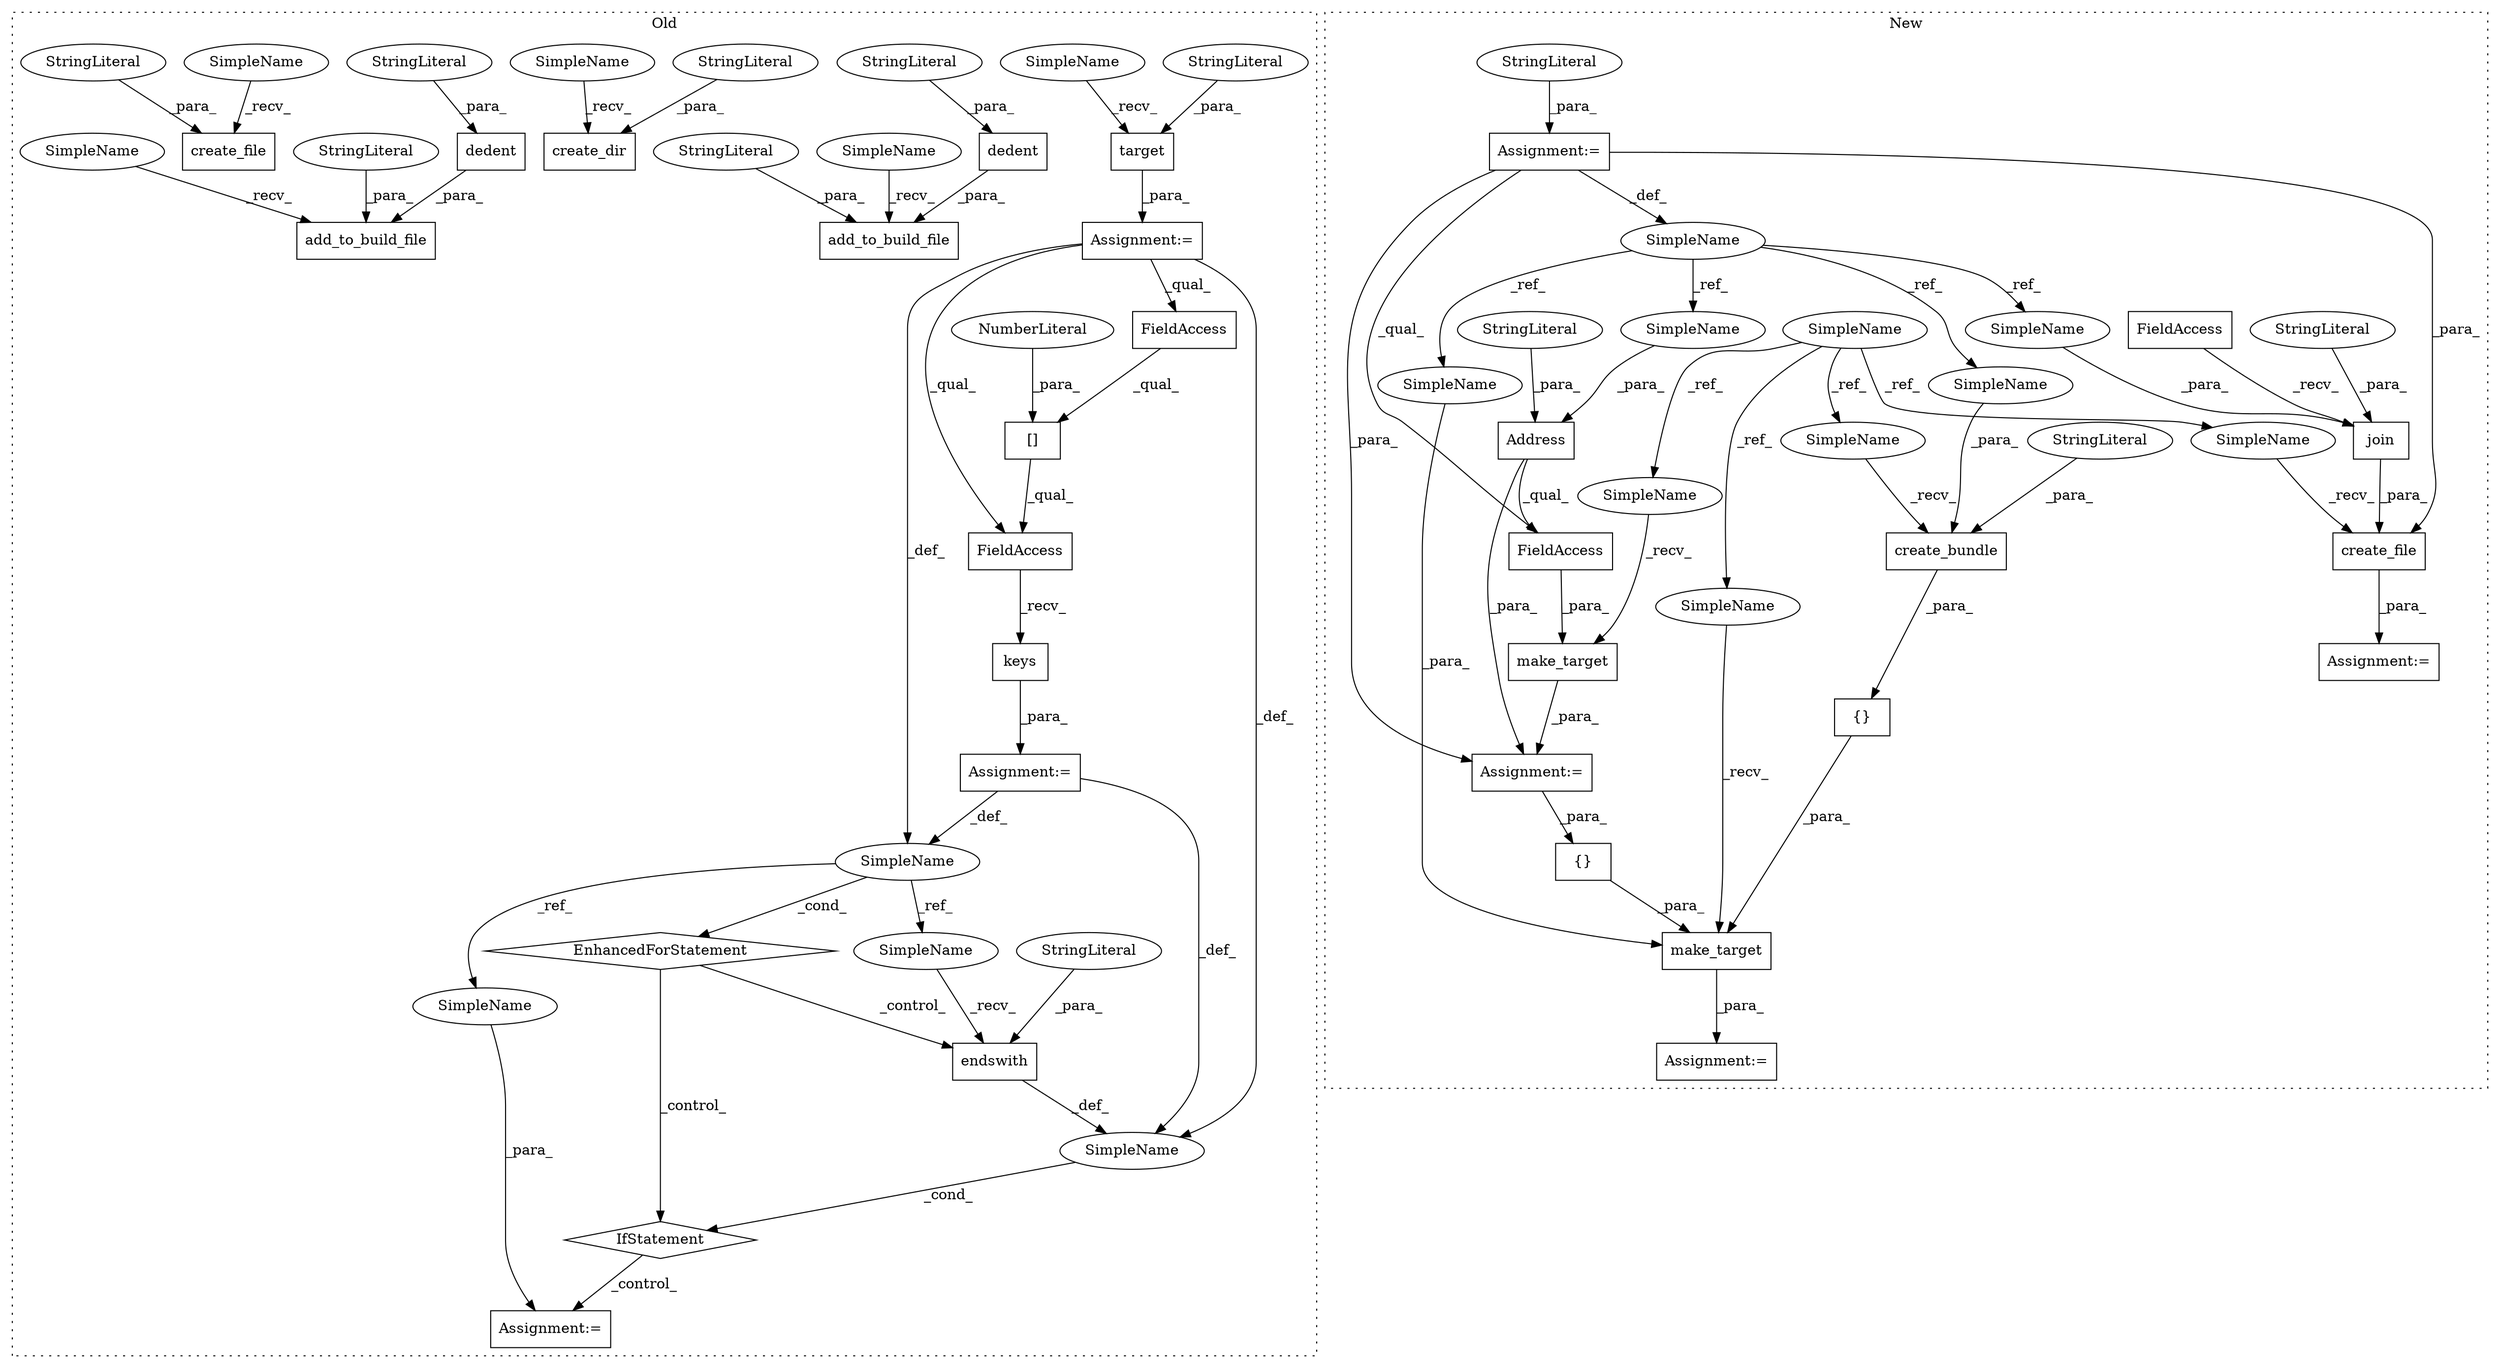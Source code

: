 digraph G {
subgraph cluster0 {
1 [label="target" a="32" s="11720,11759" l="7,1" shape="box"];
10 [label="StringLiteral" a="45" s="11727" l="32" shape="ellipse"];
16 [label="create_dir" a="32" s="11166,11216" l="11,1" shape="box"];
18 [label="StringLiteral" a="45" s="11177" l="39" shape="ellipse"];
20 [label="create_file" a="32" s="11087,11154" l="12,1" shape="box"];
21 [label="StringLiteral" a="45" s="11099" l="55" shape="ellipse"];
23 [label="add_to_build_file" a="32" s="11307,11413" l="18,1" shape="box"];
24 [label="dedent" a="32" s="11364,11412" l="7,1" shape="box"];
25 [label="StringLiteral" a="45" s="11371" l="41" shape="ellipse"];
26 [label="StringLiteral" a="45" s="11325" l="38" shape="ellipse"];
27 [label="Assignment:=" a="7" s="11766,11856" l="53,2" shape="box"];
31 [label="[]" a="2" s="11827,11840" l="12,1" shape="box"];
32 [label="NumberLiteral" a="34" s="11839" l="1" shape="ellipse"];
33 [label="keys" a="32" s="11850" l="6" shape="box"];
34 [label="EnhancedForStatement" a="70" s="11766,11856" l="53,2" shape="diamond"];
35 [label="SimpleName" a="42" s="11823" l="1" shape="ellipse"];
36 [label="endswith" a="32" s="11872,11923" l="9,1" shape="box"];
37 [label="StringLiteral" a="45" s="11881" l="42" shape="ellipse"];
38 [label="FieldAccess" a="22" s="11827" l="22" shape="box"];
39 [label="FieldAccess" a="22" s="11827" l="11" shape="box"];
40 [label="IfStatement" a="25" s="11866,11924" l="4,2" shape="diamond"];
41 [label="SimpleName" a="42" s="" l="" shape="ellipse"];
42 [label="Assignment:=" a="7" s="11948" l="1" shape="box"];
43 [label="Assignment:=" a="7" s="11714" l="1" shape="box"];
45 [label="add_to_build_file" a="32" s="11425,11704" l="18,1" shape="box"];
46 [label="dedent" a="32" s="11482,11703" l="7,1" shape="box"];
47 [label="StringLiteral" a="45" s="11489" l="214" shape="ellipse"];
48 [label="StringLiteral" a="45" s="11443" l="38" shape="ellipse"];
49 [label="SimpleName" a="42" s="11870" l="1" shape="ellipse"];
50 [label="SimpleName" a="42" s="11949" l="1" shape="ellipse"];
59 [label="SimpleName" a="42" s="11715" l="4" shape="ellipse"];
60 [label="SimpleName" a="42" s="11420" l="4" shape="ellipse"];
61 [label="SimpleName" a="42" s="11302" l="4" shape="ellipse"];
62 [label="SimpleName" a="42" s="11082" l="4" shape="ellipse"];
63 [label="SimpleName" a="42" s="11161" l="4" shape="ellipse"];
label = "Old";
style="dotted";
}
subgraph cluster1 {
2 [label="join" a="32" s="7936,7975" l="5,1" shape="box"];
3 [label="FieldAccess" a="22" s="7928" l="7" shape="box"];
4 [label="StringLiteral" a="45" s="7951" l="24" shape="ellipse"];
5 [label="Assignment:=" a="7" s="7860" l="1" shape="box"];
6 [label="Address" a="32" s="8091,8117" l="8,1" shape="box"];
7 [label="{}" a="4" s="8302,8309" l="1,1" shape="box"];
8 [label="SimpleName" a="42" s="7851" l="9" shape="ellipse"];
9 [label="{}" a="4" s="8320,8327" l="1,1" shape="box"];
11 [label="StringLiteral" a="45" s="7861" l="32" shape="ellipse"];
12 [label="StringLiteral" a="45" s="8109" l="8" shape="ellipse"];
13 [label="make_target" a="32" s="8079,8133" l="12,1" shape="box"];
14 [label="SimpleName" a="42" s="7708" l="4" shape="ellipse"];
15 [label="create_bundle" a="32" s="8152,8248" l="14,1" shape="box"];
17 [label="StringLiteral" a="45" s="8176" l="8" shape="ellipse"];
19 [label="create_file" a="32" s="7916,7976" l="12,1" shape="box"];
22 [label="FieldAccess" a="22" s="8091" l="32" shape="box"];
28 [label="Assignment:=" a="7" s="8073" l="1" shape="box"];
29 [label="Assignment:=" a="7" s="7910" l="1" shape="box"];
30 [label="Assignment:=" a="7" s="8258" l="1" shape="box"];
44 [label="make_target" a="32" s="8264,8328" l="12,1" shape="box"];
51 [label="SimpleName" a="42" s="8074" l="4" shape="ellipse"];
52 [label="SimpleName" a="42" s="8259" l="4" shape="ellipse"];
53 [label="SimpleName" a="42" s="8147" l="4" shape="ellipse"];
54 [label="SimpleName" a="42" s="7911" l="4" shape="ellipse"];
55 [label="SimpleName" a="42" s="8276" l="9" shape="ellipse"];
56 [label="SimpleName" a="42" s="8166" l="9" shape="ellipse"];
57 [label="SimpleName" a="42" s="7941" l="9" shape="ellipse"];
58 [label="SimpleName" a="42" s="8099" l="9" shape="ellipse"];
label = "New";
style="dotted";
}
1 -> 43 [label="_para_"];
2 -> 19 [label="_para_"];
3 -> 2 [label="_recv_"];
4 -> 2 [label="_para_"];
5 -> 19 [label="_para_"];
5 -> 8 [label="_def_"];
5 -> 22 [label="_qual_"];
5 -> 28 [label="_para_"];
6 -> 28 [label="_para_"];
6 -> 22 [label="_qual_"];
7 -> 44 [label="_para_"];
8 -> 57 [label="_ref_"];
8 -> 55 [label="_ref_"];
8 -> 56 [label="_ref_"];
8 -> 58 [label="_ref_"];
9 -> 44 [label="_para_"];
10 -> 1 [label="_para_"];
11 -> 5 [label="_para_"];
12 -> 6 [label="_para_"];
13 -> 28 [label="_para_"];
14 -> 54 [label="_ref_"];
14 -> 52 [label="_ref_"];
14 -> 53 [label="_ref_"];
14 -> 51 [label="_ref_"];
15 -> 9 [label="_para_"];
17 -> 15 [label="_para_"];
18 -> 16 [label="_para_"];
19 -> 29 [label="_para_"];
21 -> 20 [label="_para_"];
22 -> 13 [label="_para_"];
24 -> 23 [label="_para_"];
25 -> 24 [label="_para_"];
26 -> 23 [label="_para_"];
27 -> 41 [label="_def_"];
27 -> 35 [label="_def_"];
28 -> 7 [label="_para_"];
31 -> 38 [label="_qual_"];
32 -> 31 [label="_para_"];
33 -> 27 [label="_para_"];
34 -> 40 [label="_control_"];
34 -> 36 [label="_control_"];
35 -> 50 [label="_ref_"];
35 -> 34 [label="_cond_"];
35 -> 49 [label="_ref_"];
36 -> 41 [label="_def_"];
37 -> 36 [label="_para_"];
38 -> 33 [label="_recv_"];
39 -> 31 [label="_qual_"];
40 -> 42 [label="_control_"];
41 -> 40 [label="_cond_"];
43 -> 41 [label="_def_"];
43 -> 39 [label="_qual_"];
43 -> 38 [label="_qual_"];
43 -> 35 [label="_def_"];
44 -> 30 [label="_para_"];
46 -> 45 [label="_para_"];
47 -> 46 [label="_para_"];
48 -> 45 [label="_para_"];
49 -> 36 [label="_recv_"];
50 -> 42 [label="_para_"];
51 -> 13 [label="_recv_"];
52 -> 44 [label="_recv_"];
53 -> 15 [label="_recv_"];
54 -> 19 [label="_recv_"];
55 -> 44 [label="_para_"];
56 -> 15 [label="_para_"];
57 -> 2 [label="_para_"];
58 -> 6 [label="_para_"];
59 -> 1 [label="_recv_"];
60 -> 45 [label="_recv_"];
61 -> 23 [label="_recv_"];
62 -> 20 [label="_recv_"];
63 -> 16 [label="_recv_"];
}